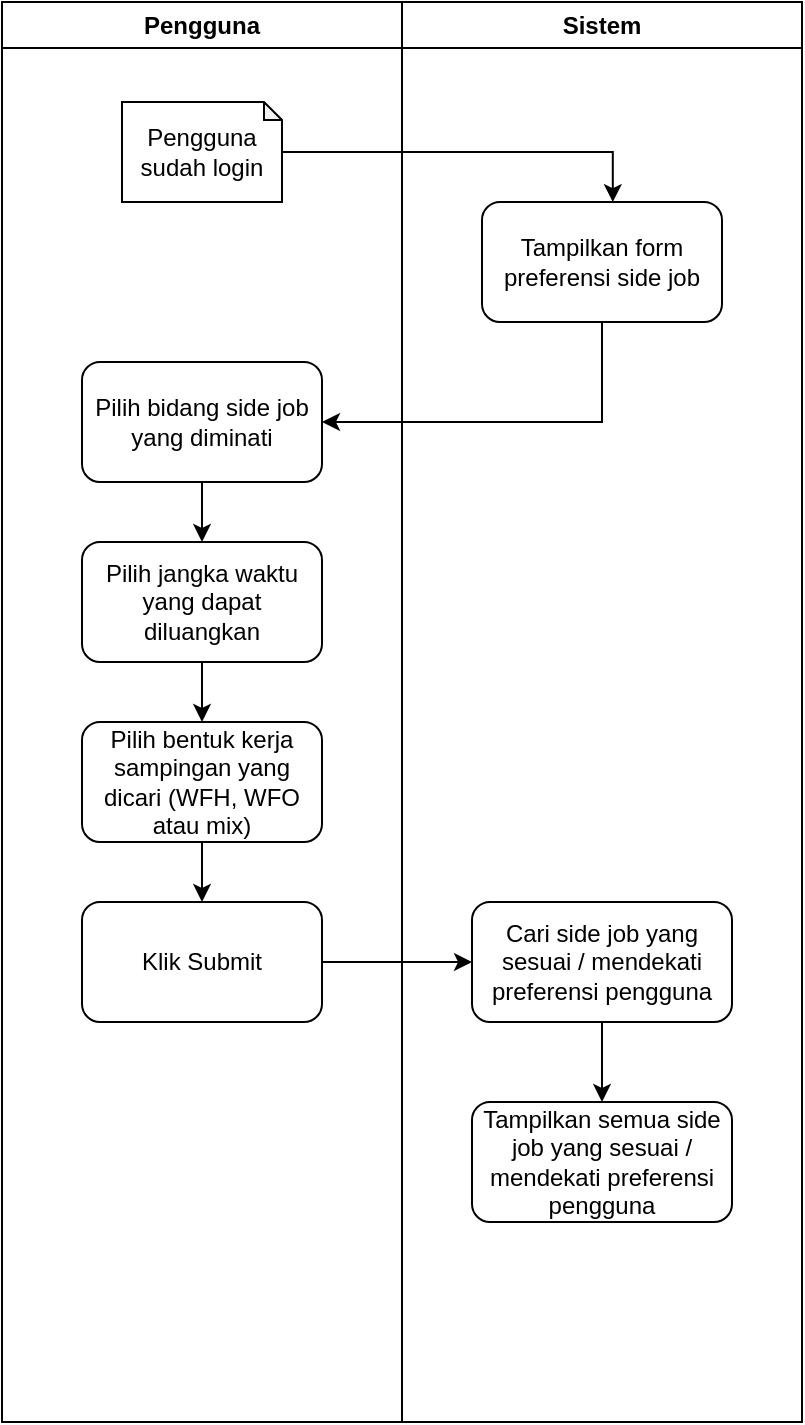 <mxfile version="27.1.1">
  <diagram id="C5RBs43oDa-KdzZeNtuy" name="Page-1">
    <mxGraphModel dx="830" dy="410" grid="1" gridSize="10" guides="1" tooltips="1" connect="1" arrows="1" fold="1" page="1" pageScale="1" pageWidth="827" pageHeight="1169" math="0" shadow="0">
      <root>
        <mxCell id="WIyWlLk6GJQsqaUBKTNV-0" />
        <mxCell id="WIyWlLk6GJQsqaUBKTNV-1" parent="WIyWlLk6GJQsqaUBKTNV-0" />
        <mxCell id="gltYfRJmKmL3rBifxeSQ-0" value="Pengguna" style="swimlane;whiteSpace=wrap;html=1;" vertex="1" parent="WIyWlLk6GJQsqaUBKTNV-1">
          <mxGeometry x="40" y="20" width="200" height="710" as="geometry" />
        </mxCell>
        <mxCell id="gltYfRJmKmL3rBifxeSQ-2" value="Pengguna sudah login" style="shape=note;whiteSpace=wrap;html=1;backgroundOutline=1;darkOpacity=0.05;size=9;" vertex="1" parent="gltYfRJmKmL3rBifxeSQ-0">
          <mxGeometry x="60" y="50" width="80" height="50" as="geometry" />
        </mxCell>
        <mxCell id="gltYfRJmKmL3rBifxeSQ-8" style="edgeStyle=orthogonalEdgeStyle;rounded=0;orthogonalLoop=1;jettySize=auto;html=1;entryX=0.5;entryY=0;entryDx=0;entryDy=0;" edge="1" parent="gltYfRJmKmL3rBifxeSQ-0" source="gltYfRJmKmL3rBifxeSQ-4" target="gltYfRJmKmL3rBifxeSQ-5">
          <mxGeometry relative="1" as="geometry" />
        </mxCell>
        <mxCell id="gltYfRJmKmL3rBifxeSQ-4" value="Pilih bidang side job yang diminati" style="rounded=1;whiteSpace=wrap;html=1;" vertex="1" parent="gltYfRJmKmL3rBifxeSQ-0">
          <mxGeometry x="40" y="180" width="120" height="60" as="geometry" />
        </mxCell>
        <mxCell id="gltYfRJmKmL3rBifxeSQ-10" style="edgeStyle=orthogonalEdgeStyle;rounded=0;orthogonalLoop=1;jettySize=auto;html=1;entryX=0.5;entryY=0;entryDx=0;entryDy=0;" edge="1" parent="gltYfRJmKmL3rBifxeSQ-0" source="gltYfRJmKmL3rBifxeSQ-5" target="gltYfRJmKmL3rBifxeSQ-9">
          <mxGeometry relative="1" as="geometry" />
        </mxCell>
        <mxCell id="gltYfRJmKmL3rBifxeSQ-5" value="Pilih jangka waktu yang dapat diluangkan" style="rounded=1;whiteSpace=wrap;html=1;" vertex="1" parent="gltYfRJmKmL3rBifxeSQ-0">
          <mxGeometry x="40" y="270" width="120" height="60" as="geometry" />
        </mxCell>
        <mxCell id="gltYfRJmKmL3rBifxeSQ-14" style="edgeStyle=orthogonalEdgeStyle;rounded=0;orthogonalLoop=1;jettySize=auto;html=1;entryX=0.5;entryY=0;entryDx=0;entryDy=0;" edge="1" parent="gltYfRJmKmL3rBifxeSQ-0" source="gltYfRJmKmL3rBifxeSQ-9" target="gltYfRJmKmL3rBifxeSQ-13">
          <mxGeometry relative="1" as="geometry" />
        </mxCell>
        <mxCell id="gltYfRJmKmL3rBifxeSQ-9" value="Pilih bentuk kerja sampingan yang dicari (WFH, WFO atau mix)" style="rounded=1;whiteSpace=wrap;html=1;" vertex="1" parent="gltYfRJmKmL3rBifxeSQ-0">
          <mxGeometry x="40" y="360" width="120" height="60" as="geometry" />
        </mxCell>
        <mxCell id="gltYfRJmKmL3rBifxeSQ-13" value="Klik Submit" style="rounded=1;whiteSpace=wrap;html=1;" vertex="1" parent="gltYfRJmKmL3rBifxeSQ-0">
          <mxGeometry x="40" y="450" width="120" height="60" as="geometry" />
        </mxCell>
        <mxCell id="gltYfRJmKmL3rBifxeSQ-1" value="Sistem" style="swimlane;whiteSpace=wrap;html=1;" vertex="1" parent="WIyWlLk6GJQsqaUBKTNV-1">
          <mxGeometry x="240" y="20" width="200" height="710" as="geometry" />
        </mxCell>
        <mxCell id="gltYfRJmKmL3rBifxeSQ-3" value="Tampilkan form preferensi side job" style="rounded=1;whiteSpace=wrap;html=1;" vertex="1" parent="gltYfRJmKmL3rBifxeSQ-1">
          <mxGeometry x="40" y="100" width="120" height="60" as="geometry" />
        </mxCell>
        <mxCell id="gltYfRJmKmL3rBifxeSQ-17" style="edgeStyle=orthogonalEdgeStyle;rounded=0;orthogonalLoop=1;jettySize=auto;html=1;exitX=0.5;exitY=1;exitDx=0;exitDy=0;entryX=0.5;entryY=0;entryDx=0;entryDy=0;" edge="1" parent="gltYfRJmKmL3rBifxeSQ-1" source="gltYfRJmKmL3rBifxeSQ-11" target="gltYfRJmKmL3rBifxeSQ-15">
          <mxGeometry relative="1" as="geometry" />
        </mxCell>
        <mxCell id="gltYfRJmKmL3rBifxeSQ-11" value="Cari side job yang sesuai / mendekati preferensi pengguna" style="rounded=1;whiteSpace=wrap;html=1;" vertex="1" parent="gltYfRJmKmL3rBifxeSQ-1">
          <mxGeometry x="35" y="450" width="130" height="60" as="geometry" />
        </mxCell>
        <mxCell id="gltYfRJmKmL3rBifxeSQ-15" value="Tampilkan semua side job yang sesuai / mendekati preferensi pengguna" style="rounded=1;whiteSpace=wrap;html=1;" vertex="1" parent="gltYfRJmKmL3rBifxeSQ-1">
          <mxGeometry x="35" y="550" width="130" height="60" as="geometry" />
        </mxCell>
        <mxCell id="gltYfRJmKmL3rBifxeSQ-6" style="edgeStyle=orthogonalEdgeStyle;rounded=0;orthogonalLoop=1;jettySize=auto;html=1;entryX=0.545;entryY=0.001;entryDx=0;entryDy=0;entryPerimeter=0;" edge="1" parent="WIyWlLk6GJQsqaUBKTNV-1" source="gltYfRJmKmL3rBifxeSQ-2" target="gltYfRJmKmL3rBifxeSQ-3">
          <mxGeometry relative="1" as="geometry" />
        </mxCell>
        <mxCell id="gltYfRJmKmL3rBifxeSQ-7" style="edgeStyle=orthogonalEdgeStyle;rounded=0;orthogonalLoop=1;jettySize=auto;html=1;exitX=0.5;exitY=1;exitDx=0;exitDy=0;entryX=1;entryY=0.5;entryDx=0;entryDy=0;" edge="1" parent="WIyWlLk6GJQsqaUBKTNV-1" source="gltYfRJmKmL3rBifxeSQ-3" target="gltYfRJmKmL3rBifxeSQ-4">
          <mxGeometry relative="1" as="geometry" />
        </mxCell>
        <mxCell id="gltYfRJmKmL3rBifxeSQ-12" style="edgeStyle=orthogonalEdgeStyle;rounded=0;orthogonalLoop=1;jettySize=auto;html=1;entryX=0;entryY=0.5;entryDx=0;entryDy=0;exitX=1;exitY=0.5;exitDx=0;exitDy=0;" edge="1" parent="WIyWlLk6GJQsqaUBKTNV-1" source="gltYfRJmKmL3rBifxeSQ-13" target="gltYfRJmKmL3rBifxeSQ-11">
          <mxGeometry relative="1" as="geometry" />
        </mxCell>
      </root>
    </mxGraphModel>
  </diagram>
</mxfile>
